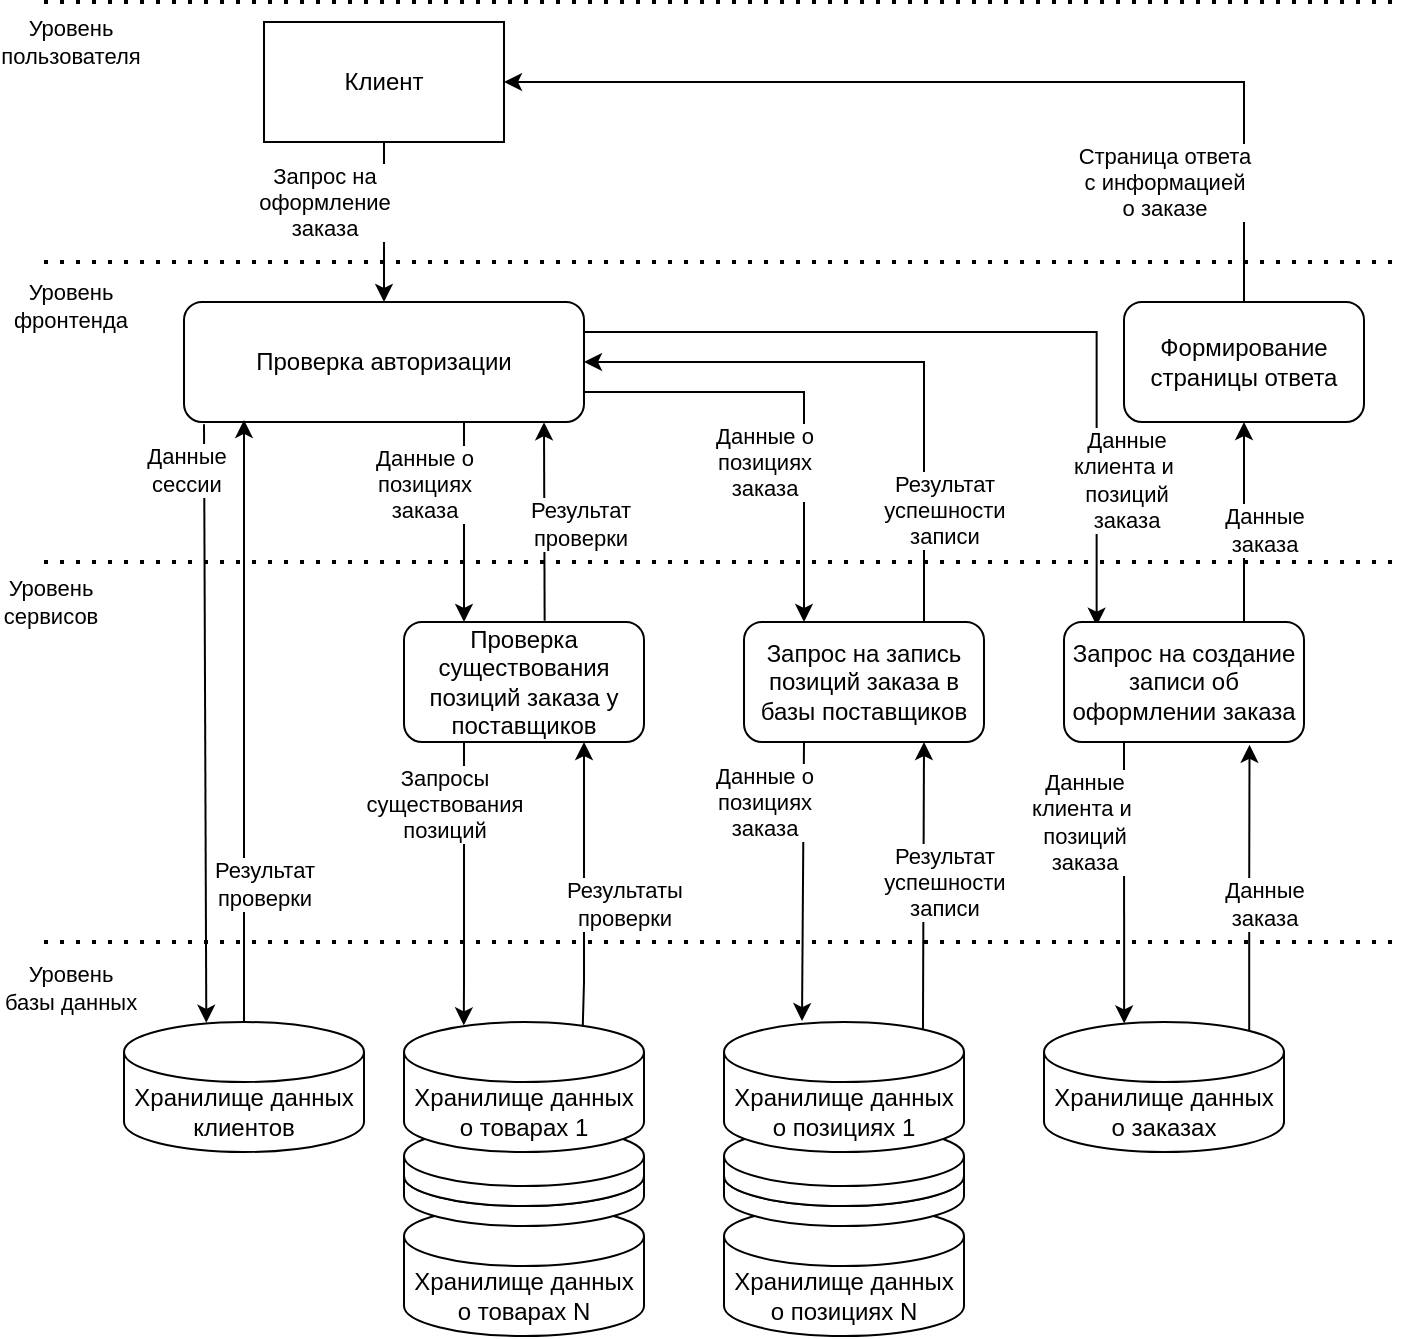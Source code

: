 <mxfile version="20.8.16" type="device"><diagram name="Страница 1" id="d5sZjvdlLkSJflcd2Q4f"><mxGraphModel dx="1016" dy="654" grid="1" gridSize="10" guides="1" tooltips="1" connect="1" arrows="1" fold="1" page="1" pageScale="1" pageWidth="827" pageHeight="1169" math="0" shadow="0"><root><mxCell id="0"/><mxCell id="1" parent="0"/><mxCell id="sU83Zpubbjp7tB0PTcJf-1" value="Хранилище данных&lt;br&gt;о товарах N" style="shape=cylinder3;whiteSpace=wrap;html=1;boundedLbl=1;backgroundOutline=1;size=15;" parent="1" vertex="1"><mxGeometry x="220.0" y="732" width="120" height="65" as="geometry"/></mxCell><mxCell id="sU83Zpubbjp7tB0PTcJf-3" value="" style="shape=cylinder3;whiteSpace=wrap;html=1;boundedLbl=1;backgroundOutline=1;size=15;" parent="1" vertex="1"><mxGeometry x="220.0" y="702" width="120" height="40" as="geometry"/></mxCell><mxCell id="sU83Zpubbjp7tB0PTcJf-2" value="" style="shape=cylinder3;whiteSpace=wrap;html=1;boundedLbl=1;backgroundOutline=1;size=15;" parent="1" vertex="1"><mxGeometry x="220.0" y="692" width="120" height="40" as="geometry"/></mxCell><mxCell id="zmeq7vzKfXXetpj4PVal-24" style="rounded=0;orthogonalLoop=1;jettySize=auto;html=1;entryX=0.25;entryY=0;entryDx=0;entryDy=0;edgeStyle=elbowEdgeStyle;elbow=vertical;exitX=0.7;exitY=1.008;exitDx=0;exitDy=0;exitPerimeter=0;" parent="1" source="zmeq7vzKfXXetpj4PVal-1" target="zmeq7vzKfXXetpj4PVal-23" edge="1"><mxGeometry relative="1" as="geometry"><Array as="points"><mxPoint x="240" y="375"/><mxPoint x="210" y="405"/><mxPoint x="260" y="445"/></Array><mxPoint x="210" y="375" as="sourcePoint"/></mxGeometry></mxCell><mxCell id="zmeq7vzKfXXetpj4PVal-29" value="Данные о&lt;br&gt;позициях&lt;br&gt;заказа" style="edgeLabel;html=1;align=center;verticalAlign=middle;resizable=0;points=[];" parent="zmeq7vzKfXXetpj4PVal-24" vertex="1" connectable="0"><mxGeometry x="0.009" y="-17" relative="1" as="geometry"><mxPoint x="-3" y="-20" as="offset"/></mxGeometry></mxCell><mxCell id="zmeq7vzKfXXetpj4PVal-34" style="rounded=0;orthogonalLoop=1;jettySize=auto;html=1;exitX=1;exitY=0.75;exitDx=0;exitDy=0;entryX=0.25;entryY=0;entryDx=0;entryDy=0;edgeStyle=elbowEdgeStyle;" parent="1" source="zmeq7vzKfXXetpj4PVal-1" target="zmeq7vzKfXXetpj4PVal-33" edge="1"><mxGeometry relative="1" as="geometry"><Array as="points"><mxPoint x="420" y="480"/><mxPoint x="444" y="420"/><mxPoint x="590" y="400"/><mxPoint x="520" y="525"/><mxPoint x="540" y="565"/><mxPoint x="500" y="465"/><mxPoint x="540" y="485"/><mxPoint x="380" y="375"/></Array></mxGeometry></mxCell><mxCell id="zmeq7vzKfXXetpj4PVal-35" value="Данные о&lt;br style=&quot;border-color: var(--border-color);&quot;&gt;позициях&lt;br style=&quot;border-color: var(--border-color);&quot;&gt;заказа" style="edgeLabel;html=1;align=center;verticalAlign=middle;resizable=0;points=[];" parent="zmeq7vzKfXXetpj4PVal-34" vertex="1" connectable="0"><mxGeometry x="0.531" y="-20" relative="1" as="geometry"><mxPoint y="-27" as="offset"/></mxGeometry></mxCell><mxCell id="zmeq7vzKfXXetpj4PVal-60" style="edgeStyle=elbowEdgeStyle;rounded=0;orthogonalLoop=1;jettySize=auto;html=1;exitX=1;exitY=0.25;exitDx=0;exitDy=0;entryX=0.136;entryY=0.031;entryDx=0;entryDy=0;elbow=vertical;entryPerimeter=0;" parent="1" source="zmeq7vzKfXXetpj4PVal-1" target="zmeq7vzKfXXetpj4PVal-40" edge="1"><mxGeometry relative="1" as="geometry"><Array as="points"><mxPoint x="610" y="295"/></Array></mxGeometry></mxCell><mxCell id="zmeq7vzKfXXetpj4PVal-61" value="Данные &lt;br&gt;клиента и&amp;nbsp;&lt;br&gt;позиций&lt;br&gt;заказа" style="edgeLabel;html=1;align=center;verticalAlign=middle;resizable=0;points=[];" parent="zmeq7vzKfXXetpj4PVal-60" vertex="1" connectable="0"><mxGeometry x="0.551" relative="1" as="geometry"><mxPoint x="14" y="18" as="offset"/></mxGeometry></mxCell><mxCell id="zmeq7vzKfXXetpj4PVal-1" value="Проверка авторизации" style="rounded=1;whiteSpace=wrap;html=1;" parent="1" vertex="1"><mxGeometry x="110" y="280" width="200" height="60" as="geometry"/></mxCell><mxCell id="zmeq7vzKfXXetpj4PVal-2" value="Клиент" style="rounded=0;whiteSpace=wrap;html=1;" parent="1" vertex="1"><mxGeometry x="150" y="140" width="120" height="60" as="geometry"/></mxCell><mxCell id="zmeq7vzKfXXetpj4PVal-3" value="Хранилище данных&lt;br&gt;клиентов" style="shape=cylinder3;whiteSpace=wrap;html=1;boundedLbl=1;backgroundOutline=1;size=15;" parent="1" vertex="1"><mxGeometry x="80" y="640" width="120" height="65" as="geometry"/></mxCell><mxCell id="zmeq7vzKfXXetpj4PVal-38" style="edgeStyle=none;rounded=0;orthogonalLoop=1;jettySize=auto;html=1;entryX=0.75;entryY=1;entryDx=0;entryDy=0;exitX=0.829;exitY=0.073;exitDx=0;exitDy=0;exitPerimeter=0;" parent="1" target="zmeq7vzKfXXetpj4PVal-33" edge="1" source="RXr82WUAGSy_oI8c0yUH-4"><mxGeometry relative="1" as="geometry"><mxPoint x="630" y="740" as="sourcePoint"/></mxGeometry></mxCell><mxCell id="zmeq7vzKfXXetpj4PVal-59" value="Результат&lt;br style=&quot;border-color: var(--border-color);&quot;&gt;успешности&lt;br&gt;записи" style="edgeLabel;html=1;align=center;verticalAlign=middle;resizable=0;points=[];" parent="zmeq7vzKfXXetpj4PVal-38" vertex="1" connectable="0"><mxGeometry x="0.641" relative="1" as="geometry"><mxPoint x="10" y="44" as="offset"/></mxGeometry></mxCell><mxCell id="zmeq7vzKfXXetpj4PVal-4" value="Хранилище данных&lt;br&gt;о товарах 1" style="shape=cylinder3;whiteSpace=wrap;html=1;boundedLbl=1;backgroundOutline=1;size=15;" parent="1" vertex="1"><mxGeometry x="220.0" y="640" width="120" height="65" as="geometry"/></mxCell><mxCell id="zmeq7vzKfXXetpj4PVal-7" value="" style="endArrow=none;dashed=1;html=1;dashPattern=1 3;strokeWidth=2;rounded=0;" parent="1" edge="1"><mxGeometry width="50" height="50" relative="1" as="geometry"><mxPoint x="40" y="130" as="sourcePoint"/><mxPoint x="720" y="130" as="targetPoint"/></mxGeometry></mxCell><mxCell id="zmeq7vzKfXXetpj4PVal-15" value="Уровень&lt;br&gt;пользователя" style="edgeLabel;html=1;align=center;verticalAlign=middle;resizable=0;points=[];" parent="zmeq7vzKfXXetpj4PVal-7" vertex="1" connectable="0"><mxGeometry x="-0.917" y="-1" relative="1" as="geometry"><mxPoint x="-15" y="19" as="offset"/></mxGeometry></mxCell><mxCell id="zmeq7vzKfXXetpj4PVal-9" value="" style="endArrow=classic;html=1;rounded=0;exitX=0.5;exitY=1;exitDx=0;exitDy=0;entryX=0.5;entryY=0;entryDx=0;entryDy=0;edgeStyle=orthogonalEdgeStyle;" parent="1" source="zmeq7vzKfXXetpj4PVal-2" target="zmeq7vzKfXXetpj4PVal-1" edge="1"><mxGeometry width="50" height="50" relative="1" as="geometry"><mxPoint x="380" y="410" as="sourcePoint"/><mxPoint x="430" y="360" as="targetPoint"/></mxGeometry></mxCell><mxCell id="zmeq7vzKfXXetpj4PVal-10" value="Запрос на&lt;br&gt;оформление&lt;br&gt;заказа" style="edgeLabel;html=1;align=center;verticalAlign=middle;resizable=0;points=[];" parent="zmeq7vzKfXXetpj4PVal-9" vertex="1" connectable="0"><mxGeometry x="-0.495" y="3" relative="1" as="geometry"><mxPoint x="-33" y="10" as="offset"/></mxGeometry></mxCell><mxCell id="zmeq7vzKfXXetpj4PVal-11" value="" style="endArrow=classic;html=1;rounded=0;entryX=0.15;entryY=0.983;entryDx=0;entryDy=0;exitX=0.5;exitY=0;exitDx=0;exitDy=0;exitPerimeter=0;entryPerimeter=0;" parent="1" source="zmeq7vzKfXXetpj4PVal-3" target="zmeq7vzKfXXetpj4PVal-1" edge="1"><mxGeometry width="50" height="50" relative="1" as="geometry"><mxPoint x="300" y="825" as="sourcePoint"/><mxPoint x="430.09" y="360" as="targetPoint"/></mxGeometry></mxCell><mxCell id="zmeq7vzKfXXetpj4PVal-14" value="Результат&lt;br&gt;проверки" style="edgeLabel;html=1;align=center;verticalAlign=middle;resizable=0;points=[];" parent="zmeq7vzKfXXetpj4PVal-11" vertex="1" connectable="0"><mxGeometry x="0.546" relative="1" as="geometry"><mxPoint x="10" y="163" as="offset"/></mxGeometry></mxCell><mxCell id="zmeq7vzKfXXetpj4PVal-12" value="" style="endArrow=classic;html=1;rounded=0;exitX=0.05;exitY=1.019;exitDx=0;exitDy=0;exitPerimeter=0;entryX=0.343;entryY=0.006;entryDx=0;entryDy=0;entryPerimeter=0;" parent="1" source="zmeq7vzKfXXetpj4PVal-1" target="zmeq7vzKfXXetpj4PVal-3" edge="1"><mxGeometry width="50" height="50" relative="1" as="geometry"><mxPoint x="380.09" y="410" as="sourcePoint"/><mxPoint x="254" y="835" as="targetPoint"/></mxGeometry></mxCell><mxCell id="zmeq7vzKfXXetpj4PVal-13" value="Данные &lt;br&gt;сессии" style="edgeLabel;html=1;align=center;verticalAlign=middle;resizable=0;points=[];" parent="zmeq7vzKfXXetpj4PVal-12" vertex="1" connectable="0"><mxGeometry x="-0.521" y="1" relative="1" as="geometry"><mxPoint x="-11" y="-49" as="offset"/></mxGeometry></mxCell><mxCell id="zmeq7vzKfXXetpj4PVal-16" value="" style="endArrow=none;dashed=1;html=1;dashPattern=1 3;strokeWidth=2;rounded=0;" parent="1" edge="1"><mxGeometry width="50" height="50" relative="1" as="geometry"><mxPoint x="40" y="260" as="sourcePoint"/><mxPoint x="720" y="260" as="targetPoint"/></mxGeometry></mxCell><mxCell id="zmeq7vzKfXXetpj4PVal-17" value="Уровень&lt;br&gt;фронтенда" style="edgeLabel;html=1;align=center;verticalAlign=middle;resizable=0;points=[];" parent="zmeq7vzKfXXetpj4PVal-16" vertex="1" connectable="0"><mxGeometry x="-0.917" y="-1" relative="1" as="geometry"><mxPoint x="-15" y="21" as="offset"/></mxGeometry></mxCell><mxCell id="zmeq7vzKfXXetpj4PVal-18" value="" style="endArrow=none;dashed=1;html=1;dashPattern=1 3;strokeWidth=2;rounded=0;" parent="1" edge="1"><mxGeometry width="50" height="50" relative="1" as="geometry"><mxPoint x="40" y="410" as="sourcePoint"/><mxPoint x="720" y="410" as="targetPoint"/></mxGeometry></mxCell><mxCell id="zmeq7vzKfXXetpj4PVal-19" value="Уровень &lt;br&gt;сервисов" style="edgeLabel;html=1;align=center;verticalAlign=middle;resizable=0;points=[];" parent="zmeq7vzKfXXetpj4PVal-18" vertex="1" connectable="0"><mxGeometry x="-0.917" y="-1" relative="1" as="geometry"><mxPoint x="-25" y="19" as="offset"/></mxGeometry></mxCell><mxCell id="zmeq7vzKfXXetpj4PVal-20" value="" style="endArrow=none;dashed=1;html=1;dashPattern=1 3;strokeWidth=2;rounded=0;" parent="1" edge="1"><mxGeometry width="50" height="50" relative="1" as="geometry"><mxPoint x="40" y="600" as="sourcePoint"/><mxPoint x="720" y="600" as="targetPoint"/></mxGeometry></mxCell><mxCell id="zmeq7vzKfXXetpj4PVal-21" value="Уровень &lt;br&gt;базы данных" style="edgeLabel;html=1;align=center;verticalAlign=middle;resizable=0;points=[];" parent="zmeq7vzKfXXetpj4PVal-20" vertex="1" connectable="0"><mxGeometry x="-0.917" y="-1" relative="1" as="geometry"><mxPoint x="-15" y="22" as="offset"/></mxGeometry></mxCell><mxCell id="zmeq7vzKfXXetpj4PVal-25" style="rounded=0;orthogonalLoop=1;jettySize=auto;html=1;exitX=0.25;exitY=1;exitDx=0;exitDy=0;edgeStyle=elbowEdgeStyle;elbow=vertical;entryX=0.249;entryY=0.026;entryDx=0;entryDy=0;entryPerimeter=0;" parent="1" source="zmeq7vzKfXXetpj4PVal-23" target="zmeq7vzKfXXetpj4PVal-4" edge="1"><mxGeometry relative="1" as="geometry"><Array as="points"><mxPoint x="240" y="620"/></Array><mxPoint x="390" y="550" as="sourcePoint"/><mxPoint x="390" y="730" as="targetPoint"/></mxGeometry></mxCell><mxCell id="zmeq7vzKfXXetpj4PVal-27" value="Запросы&lt;br&gt;существования&lt;br&gt;позиций" style="edgeLabel;html=1;align=center;verticalAlign=middle;resizable=0;points=[];" parent="zmeq7vzKfXXetpj4PVal-25" vertex="1" connectable="0"><mxGeometry x="-0.557" y="1" relative="1" as="geometry"><mxPoint x="-11" y="-1" as="offset"/></mxGeometry></mxCell><mxCell id="zmeq7vzKfXXetpj4PVal-26" style="edgeStyle=elbowEdgeStyle;rounded=0;orthogonalLoop=1;jettySize=auto;html=1;exitX=0.75;exitY=1;exitDx=0;exitDy=0;entryX=0.745;entryY=0.025;entryDx=0;entryDy=0;entryPerimeter=0;startArrow=classic;startFill=1;endArrow=none;endFill=0;elbow=vertical;" parent="1" source="zmeq7vzKfXXetpj4PVal-23" target="zmeq7vzKfXXetpj4PVal-4" edge="1"><mxGeometry relative="1" as="geometry"><Array as="points"><mxPoint x="320" y="620"/><mxPoint x="460" y="710"/></Array></mxGeometry></mxCell><mxCell id="zmeq7vzKfXXetpj4PVal-28" value="Результаты&lt;br&gt;проверки" style="edgeLabel;html=1;align=center;verticalAlign=middle;resizable=0;points=[];" parent="zmeq7vzKfXXetpj4PVal-26" vertex="1" connectable="0"><mxGeometry x="-0.712" y="1" relative="1" as="geometry"><mxPoint x="19" y="60" as="offset"/></mxGeometry></mxCell><mxCell id="zmeq7vzKfXXetpj4PVal-53" style="rounded=0;orthogonalLoop=1;jettySize=auto;html=1;exitX=0.586;exitY=-0.011;exitDx=0;exitDy=0;entryX=0.9;entryY=1.002;entryDx=0;entryDy=0;entryPerimeter=0;exitPerimeter=0;" parent="1" source="zmeq7vzKfXXetpj4PVal-23" target="zmeq7vzKfXXetpj4PVal-1" edge="1"><mxGeometry relative="1" as="geometry"><mxPoint x="270" y="341" as="targetPoint"/></mxGeometry></mxCell><mxCell id="zmeq7vzKfXXetpj4PVal-54" value="Результат&lt;br style=&quot;border-color: var(--border-color);&quot;&gt;проверки" style="edgeLabel;html=1;align=center;verticalAlign=middle;resizable=0;points=[];" parent="zmeq7vzKfXXetpj4PVal-53" vertex="1" connectable="0"><mxGeometry x="0.374" y="1" relative="1" as="geometry"><mxPoint x="19" y="19" as="offset"/></mxGeometry></mxCell><mxCell id="zmeq7vzKfXXetpj4PVal-23" value="Проверка существования позиций заказа у поставщиков" style="rounded=1;whiteSpace=wrap;html=1;" parent="1" vertex="1"><mxGeometry x="220" y="440" width="120" height="60" as="geometry"/></mxCell><mxCell id="zmeq7vzKfXXetpj4PVal-37" style="edgeStyle=none;rounded=0;orthogonalLoop=1;jettySize=auto;html=1;exitX=0.25;exitY=1;exitDx=0;exitDy=0;entryX=0.325;entryY=-0.007;entryDx=0;entryDy=0;entryPerimeter=0;" parent="1" source="zmeq7vzKfXXetpj4PVal-33" edge="1" target="RXr82WUAGSy_oI8c0yUH-4"><mxGeometry relative="1" as="geometry"><mxPoint x="610" y="510" as="sourcePoint"/><mxPoint x="610" y="740" as="targetPoint"/></mxGeometry></mxCell><mxCell id="zmeq7vzKfXXetpj4PVal-58" value="Данные о&lt;br style=&quot;border-color: var(--border-color);&quot;&gt;позициях&lt;br style=&quot;border-color: var(--border-color);&quot;&gt;заказа" style="edgeLabel;html=1;align=center;verticalAlign=middle;resizable=0;points=[];" parent="zmeq7vzKfXXetpj4PVal-37" vertex="1" connectable="0"><mxGeometry x="-0.72" y="-1" relative="1" as="geometry"><mxPoint x="-19" y="10" as="offset"/></mxGeometry></mxCell><mxCell id="zmeq7vzKfXXetpj4PVal-39" style="edgeStyle=elbowEdgeStyle;rounded=0;orthogonalLoop=1;jettySize=auto;html=1;exitX=0.75;exitY=0;exitDx=0;exitDy=0;entryX=1;entryY=0.5;entryDx=0;entryDy=0;" parent="1" source="zmeq7vzKfXXetpj4PVal-33" target="zmeq7vzKfXXetpj4PVal-1" edge="1"><mxGeometry relative="1" as="geometry"><Array as="points"><mxPoint x="480" y="480"/><mxPoint x="504" y="400"/><mxPoint x="650" y="500"/><mxPoint x="540" y="435"/></Array></mxGeometry></mxCell><mxCell id="zmeq7vzKfXXetpj4PVal-56" value="Результат&lt;br style=&quot;border-color: var(--border-color);&quot;&gt;успешности&lt;br&gt;записи" style="edgeLabel;html=1;align=center;verticalAlign=middle;resizable=0;points=[];" parent="zmeq7vzKfXXetpj4PVal-39" vertex="1" connectable="0"><mxGeometry x="-0.215" relative="1" as="geometry"><mxPoint x="10" y="62" as="offset"/></mxGeometry></mxCell><mxCell id="zmeq7vzKfXXetpj4PVal-33" value="Запрос на запись позиций заказа в базы поставщиков" style="rounded=1;whiteSpace=wrap;html=1;" parent="1" vertex="1"><mxGeometry x="390" y="440" width="120" height="60" as="geometry"/></mxCell><mxCell id="zmeq7vzKfXXetpj4PVal-49" style="rounded=0;orthogonalLoop=1;jettySize=auto;html=1;exitX=0.25;exitY=1;exitDx=0;exitDy=0;entryX=0.334;entryY=0.011;entryDx=0;entryDy=0;entryPerimeter=0;" parent="1" source="zmeq7vzKfXXetpj4PVal-40" target="RXr82WUAGSy_oI8c0yUH-5" edge="1"><mxGeometry relative="1" as="geometry"><mxPoint x="590" y="705" as="targetPoint"/></mxGeometry></mxCell><mxCell id="zmeq7vzKfXXetpj4PVal-64" value="Данные&lt;br style=&quot;border-color: var(--border-color);&quot;&gt;клиента и&amp;nbsp;&lt;br style=&quot;border-color: var(--border-color);&quot;&gt;позиций&lt;br style=&quot;border-color: var(--border-color);&quot;&gt;заказа" style="edgeLabel;html=1;align=center;verticalAlign=middle;resizable=0;points=[];" parent="zmeq7vzKfXXetpj4PVal-49" vertex="1" connectable="0"><mxGeometry x="-0.325" relative="1" as="geometry"><mxPoint x="-20" y="-8" as="offset"/></mxGeometry></mxCell><mxCell id="zmeq7vzKfXXetpj4PVal-72" style="edgeStyle=none;rounded=0;orthogonalLoop=1;jettySize=auto;html=1;exitX=0.75;exitY=0;exitDx=0;exitDy=0;entryX=0.5;entryY=1;entryDx=0;entryDy=0;" parent="1" source="zmeq7vzKfXXetpj4PVal-40" target="zmeq7vzKfXXetpj4PVal-71" edge="1"><mxGeometry relative="1" as="geometry"/></mxCell><mxCell id="zmeq7vzKfXXetpj4PVal-73" value="Данные&lt;br&gt;заказа" style="edgeLabel;html=1;align=center;verticalAlign=middle;resizable=0;points=[];" parent="zmeq7vzKfXXetpj4PVal-72" vertex="1" connectable="0"><mxGeometry x="0.354" relative="1" as="geometry"><mxPoint x="10" y="21" as="offset"/></mxGeometry></mxCell><mxCell id="zmeq7vzKfXXetpj4PVal-40" value="Запрос на создание записи об оформлении заказа" style="rounded=1;whiteSpace=wrap;html=1;" parent="1" vertex="1"><mxGeometry x="550" y="440" width="120" height="60" as="geometry"/></mxCell><mxCell id="zmeq7vzKfXXetpj4PVal-50" style="edgeStyle=elbowEdgeStyle;rounded=0;orthogonalLoop=1;jettySize=auto;html=1;exitX=0.855;exitY=0;exitDx=0;exitDy=4.35;elbow=vertical;exitPerimeter=0;entryX=0.773;entryY=1.023;entryDx=0;entryDy=0;entryPerimeter=0;" parent="1" source="RXr82WUAGSy_oI8c0yUH-5" target="zmeq7vzKfXXetpj4PVal-40" edge="1"><mxGeometry relative="1" as="geometry"><Array as="points"/><mxPoint x="840" y="520" as="targetPoint"/></mxGeometry></mxCell><mxCell id="zmeq7vzKfXXetpj4PVal-65" value="Данные&lt;br style=&quot;border-color: var(--border-color);&quot;&gt;заказа" style="edgeLabel;html=1;align=center;verticalAlign=middle;resizable=0;points=[];" parent="zmeq7vzKfXXetpj4PVal-50" vertex="1" connectable="0"><mxGeometry x="-0.371" relative="1" as="geometry"><mxPoint x="7" y="-19" as="offset"/></mxGeometry></mxCell><mxCell id="zmeq7vzKfXXetpj4PVal-74" style="edgeStyle=orthogonalEdgeStyle;rounded=0;orthogonalLoop=1;jettySize=auto;html=1;exitX=0.5;exitY=0;exitDx=0;exitDy=0;entryX=1;entryY=0.5;entryDx=0;entryDy=0;" parent="1" source="zmeq7vzKfXXetpj4PVal-71" target="zmeq7vzKfXXetpj4PVal-2" edge="1"><mxGeometry relative="1" as="geometry"/></mxCell><mxCell id="zmeq7vzKfXXetpj4PVal-75" value="Страница ответа&lt;br&gt;с информацией&lt;br&gt;о заказе" style="edgeLabel;html=1;align=center;verticalAlign=middle;resizable=0;points=[];" parent="zmeq7vzKfXXetpj4PVal-74" vertex="1" connectable="0"><mxGeometry x="-0.699" y="2" relative="1" as="geometry"><mxPoint x="-38" y="12" as="offset"/></mxGeometry></mxCell><mxCell id="zmeq7vzKfXXetpj4PVal-71" value="Формирование страницы ответа" style="rounded=1;whiteSpace=wrap;html=1;" parent="1" vertex="1"><mxGeometry x="580" y="280" width="120" height="60" as="geometry"/></mxCell><mxCell id="RXr82WUAGSy_oI8c0yUH-1" value="Хранилище данных&lt;br&gt;о позициях N" style="shape=cylinder3;whiteSpace=wrap;html=1;boundedLbl=1;backgroundOutline=1;size=15;" vertex="1" parent="1"><mxGeometry x="380" y="732" width="120" height="65" as="geometry"/></mxCell><mxCell id="RXr82WUAGSy_oI8c0yUH-2" value="" style="shape=cylinder3;whiteSpace=wrap;html=1;boundedLbl=1;backgroundOutline=1;size=15;" vertex="1" parent="1"><mxGeometry x="380" y="702" width="120" height="40" as="geometry"/></mxCell><mxCell id="RXr82WUAGSy_oI8c0yUH-3" value="" style="shape=cylinder3;whiteSpace=wrap;html=1;boundedLbl=1;backgroundOutline=1;size=15;" vertex="1" parent="1"><mxGeometry x="380" y="692" width="120" height="40" as="geometry"/></mxCell><mxCell id="RXr82WUAGSy_oI8c0yUH-4" value="Хранилище данных&lt;br&gt;о позициях 1" style="shape=cylinder3;whiteSpace=wrap;html=1;boundedLbl=1;backgroundOutline=1;size=15;" vertex="1" parent="1"><mxGeometry x="380" y="640" width="120" height="65" as="geometry"/></mxCell><mxCell id="RXr82WUAGSy_oI8c0yUH-5" value="Хранилище данных&lt;br&gt;о заказах" style="shape=cylinder3;whiteSpace=wrap;html=1;boundedLbl=1;backgroundOutline=1;size=15;" vertex="1" parent="1"><mxGeometry x="540" y="640" width="120" height="65" as="geometry"/></mxCell></root></mxGraphModel></diagram></mxfile>